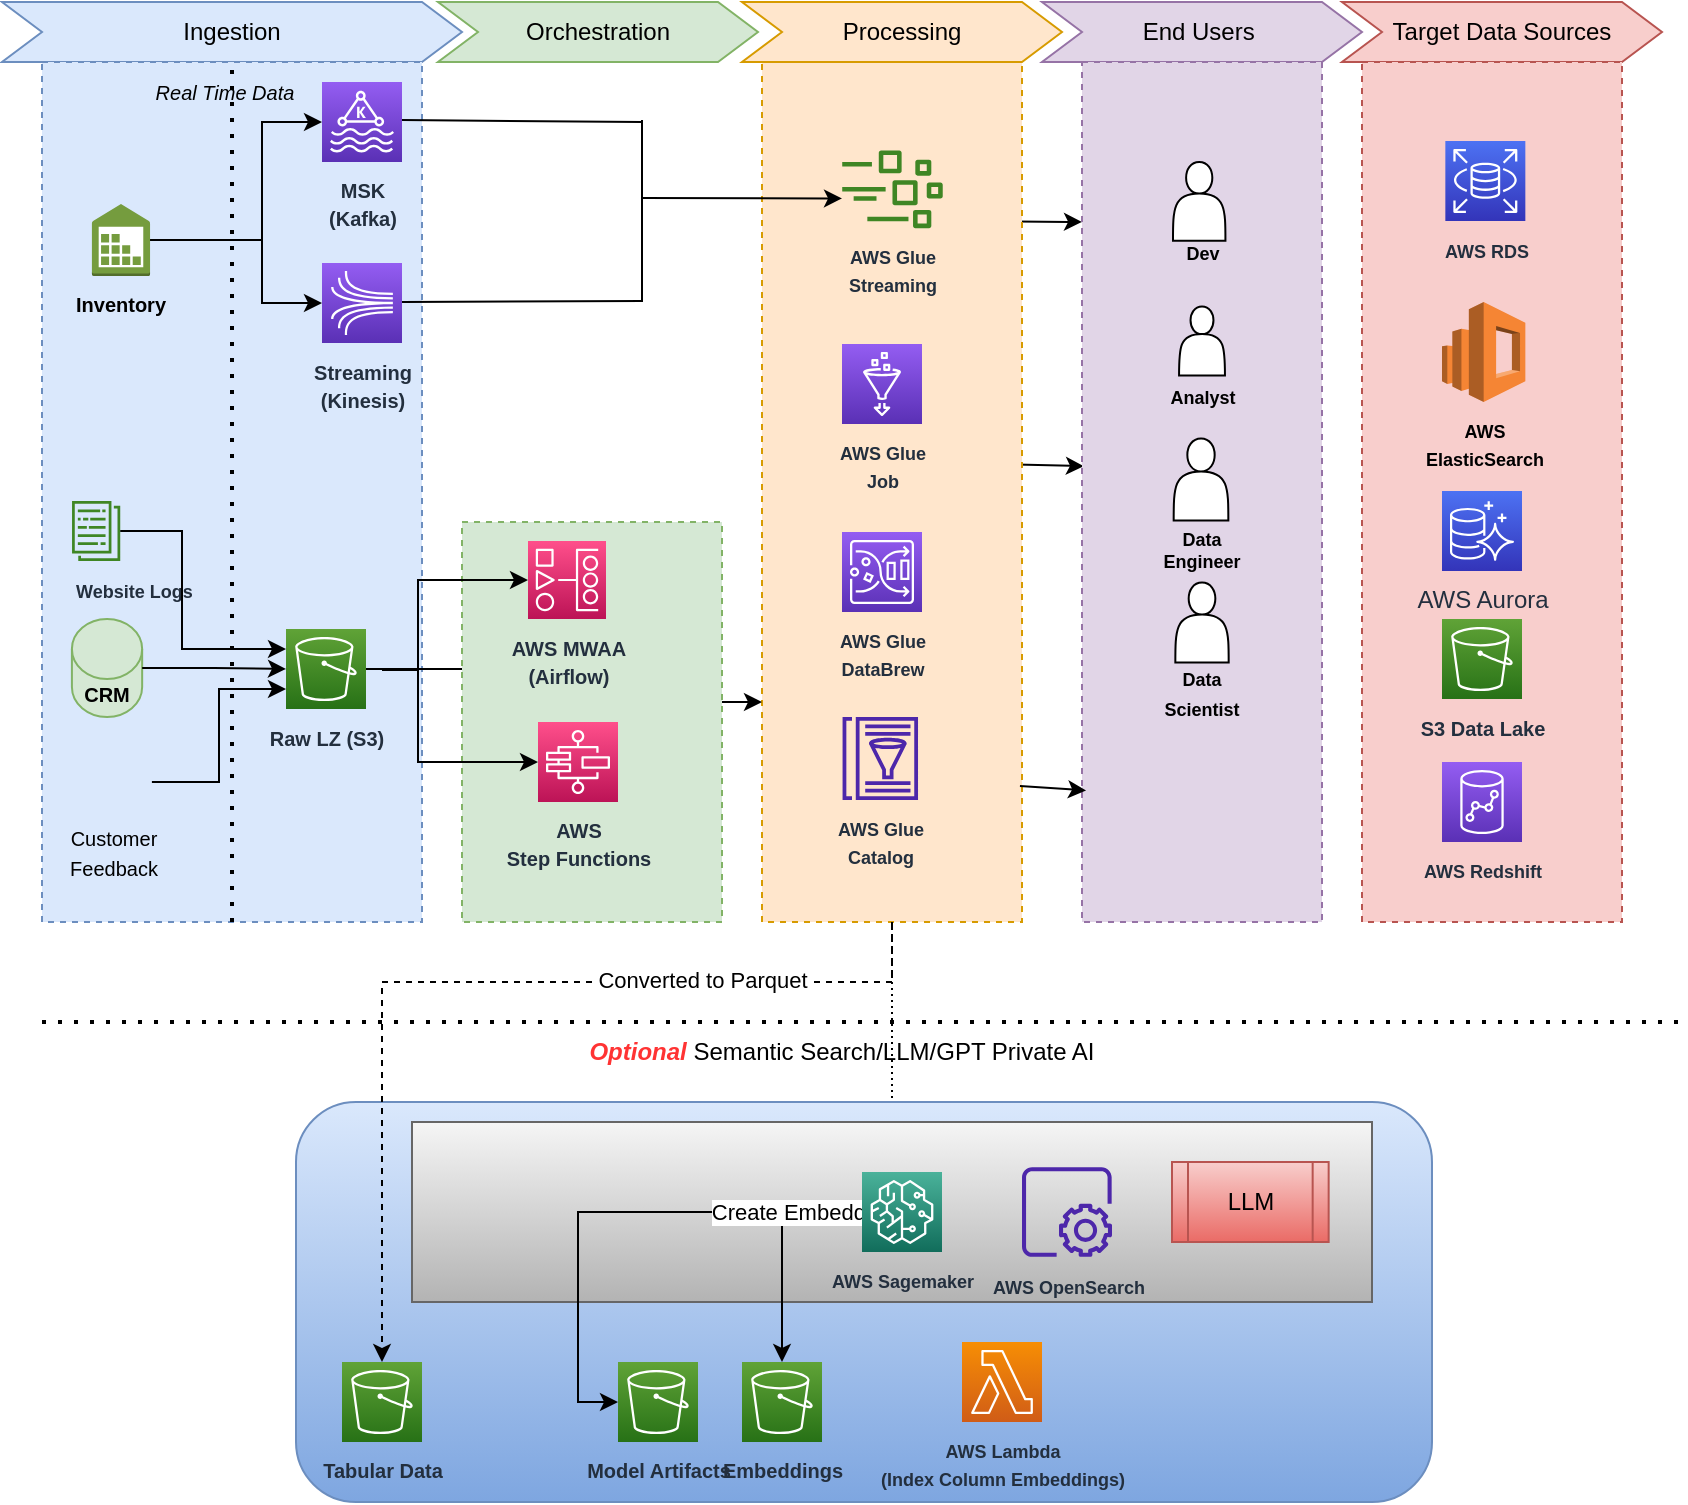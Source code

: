 <mxfile version="21.6.8" type="github">
  <diagram name="Page-1" id="SMuxK-cgnu4sP_Lf7Zdp">
    <mxGraphModel dx="1336" dy="730" grid="1" gridSize="10" guides="1" tooltips="1" connect="1" arrows="1" fold="1" page="1" pageScale="1" pageWidth="900" pageHeight="1600" math="0" shadow="0">
      <root>
        <mxCell id="0" />
        <mxCell id="1" parent="0" />
        <mxCell id="79GQyHN7pbUOuTvVATpG-25" value="Target Data Sources" style="shape=step;perimeter=stepPerimeter;whiteSpace=wrap;html=1;fixedSize=1;fillColor=#f8cecc;strokeColor=#b85450;" vertex="1" parent="1">
          <mxGeometry x="670" y="10" width="160" height="30" as="geometry" />
        </mxCell>
        <mxCell id="79GQyHN7pbUOuTvVATpG-50" style="edgeStyle=orthogonalEdgeStyle;rounded=0;orthogonalLoop=1;jettySize=auto;html=1;exitX=1;exitY=0.5;exitDx=0;exitDy=0;entryX=0;entryY=0.75;entryDx=0;entryDy=0;entryPerimeter=0;" edge="1" parent="1" target="79GQyHN7pbUOuTvVATpG-26">
          <mxGeometry relative="1" as="geometry">
            <mxPoint x="84.955" y="399.5" as="sourcePoint" />
            <Array as="points">
              <mxPoint x="100" y="400" />
              <mxPoint x="100" y="354" />
            </Array>
          </mxGeometry>
        </mxCell>
        <mxCell id="79GQyHN7pbUOuTvVATpG-95" value="" style="endArrow=classic;html=1;rounded=0;entryX=0;entryY=0.186;entryDx=0;entryDy=0;entryPerimeter=0;" edge="1" parent="1" target="79GQyHN7pbUOuTvVATpG-77">
          <mxGeometry width="50" height="50" relative="1" as="geometry">
            <mxPoint x="500" y="119.75" as="sourcePoint" />
            <mxPoint x="570" y="120" as="targetPoint" />
          </mxGeometry>
        </mxCell>
        <mxCell id="79GQyHN7pbUOuTvVATpG-107" value="" style="endArrow=classic;html=1;rounded=0;entryX=0.008;entryY=0.47;entryDx=0;entryDy=0;entryPerimeter=0;" edge="1" parent="1" target="79GQyHN7pbUOuTvVATpG-77">
          <mxGeometry width="50" height="50" relative="1" as="geometry">
            <mxPoint x="500" y="241" as="sourcePoint" />
            <mxPoint x="550" y="191" as="targetPoint" />
          </mxGeometry>
        </mxCell>
        <mxCell id="79GQyHN7pbUOuTvVATpG-110" value="" style="group" vertex="1" connectable="0" parent="1">
          <mxGeometry x="370" y="10" width="190" height="460" as="geometry" />
        </mxCell>
        <mxCell id="79GQyHN7pbUOuTvVATpG-55" value="" style="rounded=0;whiteSpace=wrap;html=1;dashed=1;fillColor=#ffe6cc;strokeColor=#d79b00;" vertex="1" parent="79GQyHN7pbUOuTvVATpG-110">
          <mxGeometry x="10" y="30" width="130" height="430" as="geometry" />
        </mxCell>
        <mxCell id="79GQyHN7pbUOuTvVATpG-23" value="Processing" style="shape=step;perimeter=stepPerimeter;whiteSpace=wrap;html=1;fixedSize=1;fillColor=#ffe6cc;strokeColor=#d79b00;" vertex="1" parent="79GQyHN7pbUOuTvVATpG-110">
          <mxGeometry width="160" height="30" as="geometry" />
        </mxCell>
        <mxCell id="79GQyHN7pbUOuTvVATpG-109" value="" style="group" vertex="1" connectable="0" parent="79GQyHN7pbUOuTvVATpG-110">
          <mxGeometry x="50" y="74.25" width="50.48" height="324.75" as="geometry" />
        </mxCell>
        <mxCell id="79GQyHN7pbUOuTvVATpG-68" value="&lt;font style=&quot;font-size: 9px;&quot;&gt;&lt;b&gt;AWS Glue&lt;br&gt;Job&lt;/b&gt;&lt;/font&gt;" style="sketch=0;points=[[0,0,0],[0.25,0,0],[0.5,0,0],[0.75,0,0],[1,0,0],[0,1,0],[0.25,1,0],[0.5,1,0],[0.75,1,0],[1,1,0],[0,0.25,0],[0,0.5,0],[0,0.75,0],[1,0.25,0],[1,0.5,0],[1,0.75,0]];outlineConnect=0;fontColor=#232F3E;gradientColor=#945DF2;gradientDirection=north;fillColor=#5A30B5;strokeColor=#ffffff;dashed=0;verticalLabelPosition=bottom;verticalAlign=top;align=center;html=1;fontSize=12;fontStyle=0;aspect=fixed;shape=mxgraph.aws4.resourceIcon;resIcon=mxgraph.aws4.glue;" vertex="1" parent="79GQyHN7pbUOuTvVATpG-109">
          <mxGeometry y="96.75" width="40" height="40" as="geometry" />
        </mxCell>
        <mxCell id="79GQyHN7pbUOuTvVATpG-69" value="&lt;font style=&quot;font-size: 9px;&quot;&gt;&lt;b&gt;AWS Glue&lt;br&gt;DataBrew&lt;/b&gt;&lt;/font&gt;" style="sketch=0;points=[[0,0,0],[0.25,0,0],[0.5,0,0],[0.75,0,0],[1,0,0],[0,1,0],[0.25,1,0],[0.5,1,0],[0.75,1,0],[1,1,0],[0,0.25,0],[0,0.5,0],[0,0.75,0],[1,0.25,0],[1,0.5,0],[1,0.75,0]];outlineConnect=0;fontColor=#232F3E;gradientColor=#945DF2;gradientDirection=north;fillColor=#5A30B5;strokeColor=#ffffff;dashed=0;verticalLabelPosition=bottom;verticalAlign=top;align=center;html=1;fontSize=12;fontStyle=0;aspect=fixed;shape=mxgraph.aws4.resourceIcon;resIcon=mxgraph.aws4.glue_databrew;" vertex="1" parent="79GQyHN7pbUOuTvVATpG-109">
          <mxGeometry y="190.75" width="40" height="40" as="geometry" />
        </mxCell>
        <mxCell id="79GQyHN7pbUOuTvVATpG-71" value="&lt;font style=&quot;font-size: 9px;&quot;&gt;&lt;b&gt;AWS Glue&lt;br&gt;Catalog&lt;/b&gt;&lt;/font&gt;" style="sketch=0;outlineConnect=0;fontColor=#232F3E;gradientColor=none;fillColor=#4D27AA;strokeColor=none;dashed=0;verticalLabelPosition=bottom;verticalAlign=top;align=center;html=1;fontSize=12;fontStyle=0;aspect=fixed;pointerEvents=1;shape=mxgraph.aws4.glue_data_catalog;" vertex="1" parent="79GQyHN7pbUOuTvVATpG-109">
          <mxGeometry y="283.25" width="38.3" height="41.5" as="geometry" />
        </mxCell>
        <mxCell id="79GQyHN7pbUOuTvVATpG-72" value="&lt;font style=&quot;font-size: 9px;&quot;&gt;&lt;b&gt;AWS Glue&lt;br&gt;Streaming&lt;/b&gt;&lt;/font&gt;" style="sketch=0;outlineConnect=0;fontColor=#232F3E;gradientColor=none;fillColor=#3F8624;strokeColor=none;dashed=0;verticalLabelPosition=bottom;verticalAlign=top;align=center;html=1;fontSize=12;fontStyle=0;aspect=fixed;pointerEvents=1;shape=mxgraph.aws4.iot_greengrass_stream_manager;" vertex="1" parent="79GQyHN7pbUOuTvVATpG-109">
          <mxGeometry width="50.48" height="38.83" as="geometry" />
        </mxCell>
        <mxCell id="79GQyHN7pbUOuTvVATpG-118" value="" style="endArrow=classic;html=1;rounded=0;" edge="1" parent="79GQyHN7pbUOuTvVATpG-110">
          <mxGeometry width="50" height="50" relative="1" as="geometry">
            <mxPoint x="-50" y="98" as="sourcePoint" />
            <mxPoint x="50.005" y="98.221" as="targetPoint" />
          </mxGeometry>
        </mxCell>
        <mxCell id="79GQyHN7pbUOuTvVATpG-111" value="" style="group" vertex="1" connectable="0" parent="1">
          <mxGeometry x="520" y="10" width="160" height="460" as="geometry" />
        </mxCell>
        <mxCell id="79GQyHN7pbUOuTvVATpG-24" value="End Users&amp;nbsp;" style="shape=step;perimeter=stepPerimeter;whiteSpace=wrap;html=1;fixedSize=1;fillColor=#e1d5e7;strokeColor=#9673a6;" vertex="1" parent="79GQyHN7pbUOuTvVATpG-111">
          <mxGeometry width="160" height="30" as="geometry" />
        </mxCell>
        <mxCell id="79GQyHN7pbUOuTvVATpG-108" value="" style="group" vertex="1" connectable="0" parent="79GQyHN7pbUOuTvVATpG-111">
          <mxGeometry x="20" y="30" width="120" height="430" as="geometry" />
        </mxCell>
        <mxCell id="79GQyHN7pbUOuTvVATpG-77" value="" style="rounded=0;whiteSpace=wrap;html=1;dashed=1;fillColor=#e1d5e7;strokeColor=#9673a6;" vertex="1" parent="79GQyHN7pbUOuTvVATpG-108">
          <mxGeometry width="120" height="430" as="geometry" />
        </mxCell>
        <mxCell id="79GQyHN7pbUOuTvVATpG-93" value="" style="group" vertex="1" connectable="0" parent="79GQyHN7pbUOuTvVATpG-108">
          <mxGeometry x="30" y="50" width="60" height="280.29" as="geometry" />
        </mxCell>
        <mxCell id="79GQyHN7pbUOuTvVATpG-85" value="" style="group;aspect=fixed;" vertex="1" connectable="0" parent="79GQyHN7pbUOuTvVATpG-93">
          <mxGeometry x="0.5" y="72.29" width="59" height="59" as="geometry" />
        </mxCell>
        <mxCell id="79GQyHN7pbUOuTvVATpG-80" value="" style="shape=actor;whiteSpace=wrap;html=1;" vertex="1" parent="79GQyHN7pbUOuTvVATpG-85">
          <mxGeometry x="18.034" width="22.941" height="34.417" as="geometry" />
        </mxCell>
        <mxCell id="79GQyHN7pbUOuTvVATpG-84" value="&lt;b&gt;&lt;font style=&quot;font-size: 9px;&quot;&gt;Analyst&lt;/font&gt;&lt;/b&gt;" style="text;html=1;strokeColor=none;fillColor=none;align=center;verticalAlign=middle;whiteSpace=wrap;rounded=0;" vertex="1" parent="79GQyHN7pbUOuTvVATpG-85">
          <mxGeometry y="29.5" width="59" height="29.5" as="geometry" />
        </mxCell>
        <mxCell id="79GQyHN7pbUOuTvVATpG-90" value="" style="group" vertex="1" connectable="0" parent="79GQyHN7pbUOuTvVATpG-93">
          <mxGeometry y="210.29" width="60" height="70" as="geometry" />
        </mxCell>
        <mxCell id="79GQyHN7pbUOuTvVATpG-82" value="" style="shape=actor;whiteSpace=wrap;html=1;" vertex="1" parent="79GQyHN7pbUOuTvVATpG-90">
          <mxGeometry x="16.67" width="26.67" height="40" as="geometry" />
        </mxCell>
        <mxCell id="79GQyHN7pbUOuTvVATpG-89" value="&lt;font style=&quot;font-size: 9px;&quot;&gt;&lt;b&gt;Data&lt;br&gt;Scientist&lt;/b&gt;&lt;/font&gt;" style="text;html=1;strokeColor=none;fillColor=none;align=center;verticalAlign=middle;whiteSpace=wrap;rounded=0;" vertex="1" parent="79GQyHN7pbUOuTvVATpG-90">
          <mxGeometry y="40" width="60" height="30" as="geometry" />
        </mxCell>
        <mxCell id="79GQyHN7pbUOuTvVATpG-91" value="" style="group" vertex="1" connectable="0" parent="79GQyHN7pbUOuTvVATpG-93">
          <mxGeometry x="0.5" width="59" height="59.79" as="geometry" />
        </mxCell>
        <mxCell id="79GQyHN7pbUOuTvVATpG-79" value="" style="shape=actor;whiteSpace=wrap;html=1;" vertex="1" parent="79GQyHN7pbUOuTvVATpG-91">
          <mxGeometry x="15" width="26.216" height="39.335" as="geometry" />
        </mxCell>
        <mxCell id="79GQyHN7pbUOuTvVATpG-83" value="&lt;b&gt;&lt;font style=&quot;font-size: 9px;&quot;&gt;Dev&lt;/font&gt;&lt;/b&gt;" style="text;html=1;strokeColor=none;fillColor=none;align=center;verticalAlign=middle;whiteSpace=wrap;rounded=0;" vertex="1" parent="79GQyHN7pbUOuTvVATpG-91">
          <mxGeometry y="30.289" width="59" height="29.501" as="geometry" />
        </mxCell>
        <mxCell id="79GQyHN7pbUOuTvVATpG-92" value="" style="group" vertex="1" connectable="0" parent="79GQyHN7pbUOuTvVATpG-93">
          <mxGeometry y="138.29" width="60" height="71" as="geometry" />
        </mxCell>
        <mxCell id="79GQyHN7pbUOuTvVATpG-87" value="Data&lt;br style=&quot;font-size: 9px;&quot;&gt;Engineer" style="text;html=1;strokeColor=none;fillColor=none;align=center;verticalAlign=middle;whiteSpace=wrap;rounded=0;fontSize=9;fontStyle=1" vertex="1" parent="79GQyHN7pbUOuTvVATpG-92">
          <mxGeometry y="41" width="60" height="30" as="geometry" />
        </mxCell>
        <mxCell id="79GQyHN7pbUOuTvVATpG-81" value="" style="shape=actor;whiteSpace=wrap;html=1;" vertex="1" parent="79GQyHN7pbUOuTvVATpG-92">
          <mxGeometry x="15.84" width="27.33" height="41" as="geometry" />
        </mxCell>
        <mxCell id="79GQyHN7pbUOuTvVATpG-21" value="Ingestion" style="shape=step;perimeter=stepPerimeter;whiteSpace=wrap;html=1;fixedSize=1;fillColor=#dae8fc;strokeColor=#6c8ebf;" vertex="1" parent="1">
          <mxGeometry y="10" width="230" height="30" as="geometry" />
        </mxCell>
        <mxCell id="79GQyHN7pbUOuTvVATpG-1" value="" style="rounded=0;whiteSpace=wrap;html=1;dashed=1;fillColor=#dae8fc;strokeColor=#6c8ebf;glass=0;" vertex="1" parent="1">
          <mxGeometry x="20" y="40" width="190" height="430" as="geometry" />
        </mxCell>
        <mxCell id="79GQyHN7pbUOuTvVATpG-32" value="&lt;font style=&quot;font-size: 10px;&quot;&gt;&lt;b style=&quot;&quot;&gt;Streaming &lt;br&gt;(Kinesis)&lt;/b&gt;&lt;/font&gt;" style="sketch=0;points=[[0,0,0],[0.25,0,0],[0.5,0,0],[0.75,0,0],[1,0,0],[0,1,0],[0.25,1,0],[0.5,1,0],[0.75,1,0],[1,1,0],[0,0.25,0],[0,0.5,0],[0,0.75,0],[1,0.25,0],[1,0.5,0],[1,0.75,0]];outlineConnect=0;fontColor=#232F3E;gradientColor=#945DF2;gradientDirection=north;fillColor=#5A30B5;strokeColor=#ffffff;dashed=0;verticalLabelPosition=bottom;verticalAlign=top;align=center;html=1;fontSize=12;fontStyle=0;aspect=fixed;shape=mxgraph.aws4.resourceIcon;resIcon=mxgraph.aws4.kinesis;" vertex="1" parent="1">
          <mxGeometry x="160.0" y="140.5" width="40" height="40" as="geometry" />
        </mxCell>
        <mxCell id="79GQyHN7pbUOuTvVATpG-34" value="&lt;font style=&quot;font-size: 10px;&quot;&gt;&lt;b&gt;MSK &lt;br&gt;(Kafka)&lt;/b&gt;&lt;/font&gt;" style="sketch=0;points=[[0,0,0],[0.25,0,0],[0.5,0,0],[0.75,0,0],[1,0,0],[0,1,0],[0.25,1,0],[0.5,1,0],[0.75,1,0],[1,1,0],[0,0.25,0],[0,0.5,0],[0,0.75,0],[1,0.25,0],[1,0.5,0],[1,0.75,0]];outlineConnect=0;fontColor=#232F3E;gradientColor=#945DF2;gradientDirection=north;fillColor=#5A30B5;strokeColor=#ffffff;dashed=0;verticalLabelPosition=bottom;verticalAlign=top;align=center;html=1;fontSize=12;fontStyle=0;aspect=fixed;shape=mxgraph.aws4.resourceIcon;resIcon=mxgraph.aws4.managed_streaming_for_kafka;" vertex="1" parent="1">
          <mxGeometry x="160.0" y="50" width="40" height="40" as="geometry" />
        </mxCell>
        <mxCell id="79GQyHN7pbUOuTvVATpG-46" style="edgeStyle=orthogonalEdgeStyle;rounded=0;orthogonalLoop=1;jettySize=auto;html=1;entryX=0;entryY=0.5;entryDx=0;entryDy=0;entryPerimeter=0;" edge="1" parent="1" source="79GQyHN7pbUOuTvVATpG-6" target="79GQyHN7pbUOuTvVATpG-34">
          <mxGeometry relative="1" as="geometry">
            <Array as="points">
              <mxPoint x="130" y="129" />
              <mxPoint x="130" y="70" />
            </Array>
          </mxGeometry>
        </mxCell>
        <mxCell id="79GQyHN7pbUOuTvVATpG-63" style="edgeStyle=orthogonalEdgeStyle;rounded=0;orthogonalLoop=1;jettySize=auto;html=1;exitX=1;exitY=0.5;exitDx=0;exitDy=0;exitPerimeter=0;entryX=0;entryY=0.5;entryDx=0;entryDy=0;entryPerimeter=0;" edge="1" parent="1" source="79GQyHN7pbUOuTvVATpG-6" target="79GQyHN7pbUOuTvVATpG-32">
          <mxGeometry relative="1" as="geometry">
            <mxPoint x="160" y="196" as="targetPoint" />
            <Array as="points">
              <mxPoint x="130" y="129" />
              <mxPoint x="130" y="161" />
            </Array>
          </mxGeometry>
        </mxCell>
        <mxCell id="79GQyHN7pbUOuTvVATpG-37" value="&lt;font style=&quot;font-size: 10px;&quot;&gt;&lt;i&gt;Real Time Data&lt;/i&gt;&lt;/font&gt;" style="text;html=1;strokeColor=none;fillColor=none;align=center;verticalAlign=middle;whiteSpace=wrap;rounded=0;" vertex="1" parent="1">
          <mxGeometry x="74.02" y="40" width="75" height="30" as="geometry" />
        </mxCell>
        <mxCell id="79GQyHN7pbUOuTvVATpG-4" value="&lt;font size=&quot;1&quot; style=&quot;&quot;&gt;&lt;b style=&quot;font-size: 9px;&quot;&gt;Website Logs&lt;/b&gt;&lt;/font&gt;" style="sketch=0;outlineConnect=0;fontColor=#232F3E;gradientColor=none;fillColor=#3F8624;strokeColor=none;dashed=0;verticalLabelPosition=bottom;verticalAlign=top;align=left;html=1;fontSize=12;fontStyle=0;aspect=fixed;pointerEvents=1;shape=mxgraph.aws4.data_set;flipV=0;" vertex="1" parent="1">
          <mxGeometry x="34.955" y="259.5" width="24.23" height="30" as="geometry" />
        </mxCell>
        <mxCell id="79GQyHN7pbUOuTvVATpG-5" value="&lt;font style=&quot;font-size: 10px;&quot;&gt;&lt;b&gt;CRM&lt;/b&gt;&lt;/font&gt;" style="shape=cylinder3;whiteSpace=wrap;html=1;boundedLbl=1;backgroundOutline=1;size=15;fillColor=#d5e8d4;strokeColor=#82b366;flipV=0;" vertex="1" parent="1">
          <mxGeometry x="34.955" y="318.5" width="35.12" height="49" as="geometry" />
        </mxCell>
        <mxCell id="79GQyHN7pbUOuTvVATpG-124" value="" style="edgeStyle=orthogonalEdgeStyle;rounded=0;orthogonalLoop=1;jettySize=auto;html=1;" edge="1" parent="1" source="79GQyHN7pbUOuTvVATpG-26" target="79GQyHN7pbUOuTvVATpG-54">
          <mxGeometry relative="1" as="geometry" />
        </mxCell>
        <mxCell id="79GQyHN7pbUOuTvVATpG-26" value="&lt;font style=&quot;font-size: 10px;&quot;&gt;&lt;b&gt;Raw LZ (S3)&lt;/b&gt;&lt;/font&gt;" style="sketch=0;points=[[0,0,0],[0.25,0,0],[0.5,0,0],[0.75,0,0],[1,0,0],[0,1,0],[0.25,1,0],[0.5,1,0],[0.75,1,0],[1,1,0],[0,0.25,0],[0,0.5,0],[0,0.75,0],[1,0.25,0],[1,0.5,0],[1,0.75,0]];outlineConnect=0;fontColor=#232F3E;gradientColor=#60A337;gradientDirection=north;fillColor=#277116;strokeColor=#ffffff;dashed=0;verticalLabelPosition=bottom;verticalAlign=top;align=center;html=1;fontSize=12;fontStyle=0;aspect=fixed;shape=mxgraph.aws4.resourceIcon;resIcon=mxgraph.aws4.s3;" vertex="1" parent="1">
          <mxGeometry x="142" y="323.5" width="40" height="40" as="geometry" />
        </mxCell>
        <mxCell id="79GQyHN7pbUOuTvVATpG-123" style="edgeStyle=orthogonalEdgeStyle;rounded=0;orthogonalLoop=1;jettySize=auto;html=1;entryX=0;entryY=0.75;entryDx=0;entryDy=0;entryPerimeter=0;" edge="1" parent="1" source="79GQyHN7pbUOuTvVATpG-58" target="79GQyHN7pbUOuTvVATpG-26">
          <mxGeometry relative="1" as="geometry" />
        </mxCell>
        <mxCell id="79GQyHN7pbUOuTvVATpG-58" value="" style="shape=image;html=1;verticalAlign=top;verticalLabelPosition=bottom;labelBackgroundColor=#ffffff;imageAspect=0;aspect=fixed;image=https://cdn3.iconfinder.com/data/icons/marketing-outline-13/64/Review-128.png" vertex="1" parent="1">
          <mxGeometry x="34.95" y="380" width="40" height="40" as="geometry" />
        </mxCell>
        <mxCell id="79GQyHN7pbUOuTvVATpG-59" value="&lt;font style=&quot;font-size: 10px;&quot;&gt;Customer Feedback&lt;/font&gt;" style="text;html=1;strokeColor=none;fillColor=none;align=center;verticalAlign=middle;whiteSpace=wrap;rounded=0;" vertex="1" parent="1">
          <mxGeometry x="25.51" y="420" width="60" height="30" as="geometry" />
        </mxCell>
        <mxCell id="79GQyHN7pbUOuTvVATpG-49" style="edgeStyle=orthogonalEdgeStyle;rounded=0;orthogonalLoop=1;jettySize=auto;html=1;exitX=1;exitY=0.5;exitDx=0;exitDy=0;exitPerimeter=0;entryX=0;entryY=0.5;entryDx=0;entryDy=0;entryPerimeter=0;" edge="1" parent="1" source="79GQyHN7pbUOuTvVATpG-5" target="79GQyHN7pbUOuTvVATpG-26">
          <mxGeometry relative="1" as="geometry" />
        </mxCell>
        <mxCell id="79GQyHN7pbUOuTvVATpG-60" value="" style="endArrow=none;dashed=1;html=1;dashPattern=1 3;strokeWidth=2;rounded=0;entryX=0.5;entryY=1;entryDx=0;entryDy=0;exitX=0.5;exitY=1;exitDx=0;exitDy=0;" edge="1" parent="1" source="79GQyHN7pbUOuTvVATpG-1" target="79GQyHN7pbUOuTvVATpG-21">
          <mxGeometry width="50" height="50" relative="1" as="geometry">
            <mxPoint x="75" y="250" as="sourcePoint" />
            <mxPoint x="124.95" y="203" as="targetPoint" />
          </mxGeometry>
        </mxCell>
        <mxCell id="79GQyHN7pbUOuTvVATpG-101" value="" style="group" vertex="1" connectable="0" parent="1">
          <mxGeometry x="200" y="130" width="120" height="30" as="geometry" />
        </mxCell>
        <mxCell id="79GQyHN7pbUOuTvVATpG-99" value="" style="endArrow=none;html=1;rounded=0;" edge="1" parent="79GQyHN7pbUOuTvVATpG-101">
          <mxGeometry width="50" height="50" relative="1" as="geometry">
            <mxPoint y="30" as="sourcePoint" />
            <mxPoint x="120" y="29.508" as="targetPoint" />
          </mxGeometry>
        </mxCell>
        <mxCell id="79GQyHN7pbUOuTvVATpG-100" value="" style="endArrow=none;html=1;rounded=0;" edge="1" parent="79GQyHN7pbUOuTvVATpG-101">
          <mxGeometry width="50" height="50" relative="1" as="geometry">
            <mxPoint x="120" y="30" as="sourcePoint" />
            <mxPoint x="120" as="targetPoint" />
          </mxGeometry>
        </mxCell>
        <mxCell id="79GQyHN7pbUOuTvVATpG-102" value="" style="group;flipV=1;" vertex="1" connectable="0" parent="1">
          <mxGeometry x="200" y="69" width="120" height="61" as="geometry" />
        </mxCell>
        <mxCell id="79GQyHN7pbUOuTvVATpG-103" value="" style="endArrow=none;html=1;rounded=0;" edge="1" parent="79GQyHN7pbUOuTvVATpG-102">
          <mxGeometry width="50" height="50" relative="1" as="geometry">
            <mxPoint as="sourcePoint" />
            <mxPoint x="120" y="1" as="targetPoint" />
          </mxGeometry>
        </mxCell>
        <mxCell id="79GQyHN7pbUOuTvVATpG-104" value="" style="endArrow=none;html=1;rounded=0;" edge="1" parent="79GQyHN7pbUOuTvVATpG-102">
          <mxGeometry width="50" height="50" relative="1" as="geometry">
            <mxPoint x="120" as="sourcePoint" />
            <mxPoint x="120" y="61" as="targetPoint" />
          </mxGeometry>
        </mxCell>
        <mxCell id="79GQyHN7pbUOuTvVATpG-51" style="edgeStyle=orthogonalEdgeStyle;rounded=0;orthogonalLoop=1;jettySize=auto;html=1;entryX=0;entryY=0.25;entryDx=0;entryDy=0;entryPerimeter=0;" edge="1" parent="1" source="79GQyHN7pbUOuTvVATpG-4" target="79GQyHN7pbUOuTvVATpG-26">
          <mxGeometry relative="1" as="geometry">
            <Array as="points">
              <mxPoint x="90" y="275" />
              <mxPoint x="90" y="334" />
            </Array>
          </mxGeometry>
        </mxCell>
        <mxCell id="79GQyHN7pbUOuTvVATpG-6" value="&lt;font style=&quot;font-size: 10px;&quot;&gt;&lt;b&gt;Inventory&lt;/b&gt;&lt;/font&gt;" style="outlineConnect=0;dashed=0;verticalLabelPosition=bottom;verticalAlign=top;align=center;html=1;shape=mxgraph.aws3.inventory;fillColor=#759C3E;gradientColor=none;flipV=0;container=0;" vertex="1" parent="1">
          <mxGeometry x="44.955" y="111" width="29.07" height="36" as="geometry" />
        </mxCell>
        <mxCell id="79GQyHN7pbUOuTvVATpG-52" value="" style="rounded=0;whiteSpace=wrap;html=1;dashed=1;fillColor=#d5e8d4;strokeColor=#82b366;" vertex="1" parent="1">
          <mxGeometry x="230" y="270" width="130" height="200" as="geometry" />
        </mxCell>
        <mxCell id="79GQyHN7pbUOuTvVATpG-53" value="&lt;font style=&quot;font-size: 10px;&quot;&gt;&lt;b&gt;AWS &lt;br&gt;Step Functions&lt;/b&gt;&lt;/font&gt;" style="sketch=0;points=[[0,0,0],[0.25,0,0],[0.5,0,0],[0.75,0,0],[1,0,0],[0,1,0],[0.25,1,0],[0.5,1,0],[0.75,1,0],[1,1,0],[0,0.25,0],[0,0.5,0],[0,0.75,0],[1,0.25,0],[1,0.5,0],[1,0.75,0]];outlineConnect=0;fontColor=#232F3E;gradientColor=#FF4F8B;gradientDirection=north;fillColor=#BC1356;strokeColor=#ffffff;dashed=0;verticalLabelPosition=bottom;verticalAlign=top;align=center;html=1;fontSize=12;fontStyle=0;aspect=fixed;shape=mxgraph.aws4.resourceIcon;resIcon=mxgraph.aws4.step_functions;" vertex="1" parent="1">
          <mxGeometry x="268" y="370" width="40" height="40" as="geometry" />
        </mxCell>
        <mxCell id="79GQyHN7pbUOuTvVATpG-54" value="&lt;font style=&quot;font-size: 10px;&quot;&gt;&lt;b&gt;AWS MWAA &lt;br&gt;(Airflow)&lt;/b&gt;&lt;/font&gt;" style="sketch=0;points=[[0,0,0],[0.25,0,0],[0.5,0,0],[0.75,0,0],[1,0,0],[0,1,0],[0.25,1,0],[0.5,1,0],[0.75,1,0],[1,1,0],[0,0.25,0],[0,0.5,0],[0,0.75,0],[1,0.25,0],[1,0.5,0],[1,0.75,0]];outlineConnect=0;fontColor=#232F3E;gradientColor=#FF4F8B;gradientDirection=north;fillColor=#BC1356;strokeColor=#ffffff;dashed=0;verticalLabelPosition=bottom;verticalAlign=top;align=center;html=1;fontSize=12;fontStyle=0;aspect=fixed;shape=mxgraph.aws4.resourceIcon;resIcon=mxgraph.aws4.managed_workflows_for_apache_airflow;" vertex="1" parent="1">
          <mxGeometry x="263" y="279.5" width="39" height="39" as="geometry" />
        </mxCell>
        <mxCell id="79GQyHN7pbUOuTvVATpG-22" value="Orchestration" style="shape=step;perimeter=stepPerimeter;whiteSpace=wrap;html=1;fixedSize=1;fillColor=#d5e8d4;strokeColor=#82b366;" vertex="1" parent="1">
          <mxGeometry x="218" y="10" width="160" height="30" as="geometry" />
        </mxCell>
        <mxCell id="79GQyHN7pbUOuTvVATpG-116" style="edgeStyle=orthogonalEdgeStyle;rounded=0;orthogonalLoop=1;jettySize=auto;html=1;entryX=0;entryY=0.5;entryDx=0;entryDy=0;entryPerimeter=0;" edge="1" parent="1" target="79GQyHN7pbUOuTvVATpG-54">
          <mxGeometry relative="1" as="geometry">
            <mxPoint x="190" y="344" as="sourcePoint" />
            <Array as="points">
              <mxPoint x="208" y="344" />
              <mxPoint x="208" y="299" />
            </Array>
          </mxGeometry>
        </mxCell>
        <mxCell id="79GQyHN7pbUOuTvVATpG-115" style="edgeStyle=orthogonalEdgeStyle;rounded=0;orthogonalLoop=1;jettySize=auto;html=1;entryX=0;entryY=0.5;entryDx=0;entryDy=0;entryPerimeter=0;" edge="1" parent="1" target="79GQyHN7pbUOuTvVATpG-53">
          <mxGeometry relative="1" as="geometry">
            <mxPoint x="190" y="344" as="sourcePoint" />
            <Array as="points">
              <mxPoint x="208" y="344" />
              <mxPoint x="208" y="390" />
            </Array>
          </mxGeometry>
        </mxCell>
        <mxCell id="79GQyHN7pbUOuTvVATpG-119" value="" style="endArrow=classic;html=1;rounded=0;" edge="1" parent="1">
          <mxGeometry width="50" height="50" relative="1" as="geometry">
            <mxPoint x="360" y="360" as="sourcePoint" />
            <mxPoint x="380" y="360" as="targetPoint" />
          </mxGeometry>
        </mxCell>
        <mxCell id="79GQyHN7pbUOuTvVATpG-96" value="" style="endArrow=classic;html=1;rounded=0;exitX=0.992;exitY=0.842;exitDx=0;exitDy=0;exitPerimeter=0;entryX=0.017;entryY=0.847;entryDx=0;entryDy=0;entryPerimeter=0;" edge="1" parent="1" source="79GQyHN7pbUOuTvVATpG-55" target="79GQyHN7pbUOuTvVATpG-77">
          <mxGeometry width="50" height="50" relative="1" as="geometry">
            <mxPoint x="500.0" y="399" as="sourcePoint" />
            <mxPoint x="540" y="400" as="targetPoint" />
          </mxGeometry>
        </mxCell>
        <mxCell id="79GQyHN7pbUOuTvVATpG-121" value="" style="rounded=0;whiteSpace=wrap;html=1;dashed=1;fillColor=#f8cecc;strokeColor=#b85450;glass=0;" vertex="1" parent="1">
          <mxGeometry x="680" y="40" width="130" height="430" as="geometry" />
        </mxCell>
        <mxCell id="79GQyHN7pbUOuTvVATpG-122" value="&lt;font style=&quot;font-size: 9px;&quot;&gt;&lt;b&gt;AWS Redshift&lt;/b&gt;&lt;/font&gt;" style="sketch=0;points=[[0,0,0],[0.25,0,0],[0.5,0,0],[0.75,0,0],[1,0,0],[0,1,0],[0.25,1,0],[0.5,1,0],[0.75,1,0],[1,1,0],[0,0.25,0],[0,0.5,0],[0,0.75,0],[1,0.25,0],[1,0.5,0],[1,0.75,0]];outlineConnect=0;fontColor=#232F3E;gradientColor=#945DF2;gradientDirection=north;fillColor=#5A30B5;strokeColor=#ffffff;dashed=0;verticalLabelPosition=bottom;verticalAlign=top;align=center;html=1;fontSize=12;fontStyle=0;aspect=fixed;shape=mxgraph.aws4.resourceIcon;resIcon=mxgraph.aws4.redshift;" vertex="1" parent="1">
          <mxGeometry x="720" y="390" width="40" height="40" as="geometry" />
        </mxCell>
        <mxCell id="79GQyHN7pbUOuTvVATpG-125" value="&lt;span style=&quot;font-size: 10px;&quot;&gt;&lt;b&gt;S3 Data Lake&lt;/b&gt;&lt;/span&gt;" style="sketch=0;points=[[0,0,0],[0.25,0,0],[0.5,0,0],[0.75,0,0],[1,0,0],[0,1,0],[0.25,1,0],[0.5,1,0],[0.75,1,0],[1,1,0],[0,0.25,0],[0,0.5,0],[0,0.75,0],[1,0.25,0],[1,0.5,0],[1,0.75,0]];outlineConnect=0;fontColor=#232F3E;gradientColor=#60A337;gradientDirection=north;fillColor=#277116;strokeColor=#ffffff;dashed=0;verticalLabelPosition=bottom;verticalAlign=top;align=center;html=1;fontSize=12;fontStyle=0;aspect=fixed;shape=mxgraph.aws4.resourceIcon;resIcon=mxgraph.aws4.s3;" vertex="1" parent="1">
          <mxGeometry x="720" y="318.5" width="40" height="40" as="geometry" />
        </mxCell>
        <mxCell id="79GQyHN7pbUOuTvVATpG-126" value="&lt;b&gt;&lt;font style=&quot;font-size: 9px;&quot;&gt;AWS RDS&lt;/font&gt;&lt;/b&gt;" style="sketch=0;points=[[0,0,0],[0.25,0,0],[0.5,0,0],[0.75,0,0],[1,0,0],[0,1,0],[0.25,1,0],[0.5,1,0],[0.75,1,0],[1,1,0],[0,0.25,0],[0,0.5,0],[0,0.75,0],[1,0.25,0],[1,0.5,0],[1,0.75,0]];outlineConnect=0;fontColor=#232F3E;gradientColor=#4D72F3;gradientDirection=north;fillColor=#3334B9;strokeColor=#ffffff;dashed=0;verticalLabelPosition=bottom;verticalAlign=top;align=center;html=1;fontSize=12;fontStyle=0;aspect=fixed;shape=mxgraph.aws4.resourceIcon;resIcon=mxgraph.aws4.rds;" vertex="1" parent="1">
          <mxGeometry x="721.67" y="79.5" width="40" height="40" as="geometry" />
        </mxCell>
        <mxCell id="79GQyHN7pbUOuTvVATpG-127" value="AWS Aurora" style="sketch=0;points=[[0,0,0],[0.25,0,0],[0.5,0,0],[0.75,0,0],[1,0,0],[0,1,0],[0.25,1,0],[0.5,1,0],[0.75,1,0],[1,1,0],[0,0.25,0],[0,0.5,0],[0,0.75,0],[1,0.25,0],[1,0.5,0],[1,0.75,0]];outlineConnect=0;fontColor=#232F3E;gradientColor=#4D72F3;gradientDirection=north;fillColor=#3334B9;strokeColor=#ffffff;dashed=0;verticalLabelPosition=bottom;verticalAlign=top;align=center;html=1;fontSize=12;fontStyle=0;aspect=fixed;shape=mxgraph.aws4.resourceIcon;resIcon=mxgraph.aws4.aurora;" vertex="1" parent="1">
          <mxGeometry x="720" y="254.5" width="40" height="40" as="geometry" />
        </mxCell>
        <mxCell id="79GQyHN7pbUOuTvVATpG-128" value="&lt;b style=&quot;font-size: 9px;&quot;&gt;AWS &lt;br&gt;ElasticSearch&lt;/b&gt;" style="outlineConnect=0;dashed=0;verticalLabelPosition=bottom;verticalAlign=top;align=center;html=1;shape=mxgraph.aws3.elasticsearch_service;fillColor=#F58534;gradientColor=none;" vertex="1" parent="1">
          <mxGeometry x="720" y="160" width="41.67" height="50" as="geometry" />
        </mxCell>
        <mxCell id="79GQyHN7pbUOuTvVATpG-139" value="" style="endArrow=none;dashed=1;html=1;dashPattern=1 3;strokeWidth=2;rounded=0;" edge="1" parent="1">
          <mxGeometry width="50" height="50" relative="1" as="geometry">
            <mxPoint x="20" y="520" as="sourcePoint" />
            <mxPoint x="840" y="520" as="targetPoint" />
          </mxGeometry>
        </mxCell>
        <mxCell id="79GQyHN7pbUOuTvVATpG-140" value="&lt;b&gt;&lt;font color=&quot;#ff3333&quot;&gt;&lt;i&gt;Optional&lt;/i&gt;&lt;/font&gt;&lt;/b&gt; Semantic Search/LLM/GPT Private AI" style="text;html=1;strokeColor=none;fillColor=none;align=center;verticalAlign=middle;whiteSpace=wrap;rounded=0;" vertex="1" parent="1">
          <mxGeometry x="280" y="520" width="280" height="30" as="geometry" />
        </mxCell>
        <mxCell id="79GQyHN7pbUOuTvVATpG-143" style="edgeStyle=orthogonalEdgeStyle;rounded=0;orthogonalLoop=1;jettySize=auto;html=1;entryX=0.5;entryY=0;entryDx=0;entryDy=0;dashed=1;dashPattern=1 2;" edge="1" parent="1" source="79GQyHN7pbUOuTvVATpG-55" target="79GQyHN7pbUOuTvVATpG-129">
          <mxGeometry relative="1" as="geometry" />
        </mxCell>
        <mxCell id="79GQyHN7pbUOuTvVATpG-137" value="" style="rounded=1;whiteSpace=wrap;html=1;fillColor=#dae8fc;strokeColor=#6c8ebf;gradientColor=#7ea6e0;" vertex="1" parent="1">
          <mxGeometry x="147" y="560" width="568" height="200" as="geometry" />
        </mxCell>
        <mxCell id="79GQyHN7pbUOuTvVATpG-129" value="" style="rounded=0;whiteSpace=wrap;html=1;fillColor=#f5f5f5;strokeColor=#666666;gradientColor=#b3b3b3;" vertex="1" parent="1">
          <mxGeometry x="205" y="570" width="480" height="90" as="geometry" />
        </mxCell>
        <mxCell id="79GQyHN7pbUOuTvVATpG-144" style="edgeStyle=orthogonalEdgeStyle;rounded=0;orthogonalLoop=1;jettySize=auto;html=1;entryX=0;entryY=0.5;entryDx=0;entryDy=0;entryPerimeter=0;" edge="1" parent="1" source="79GQyHN7pbUOuTvVATpG-130" target="79GQyHN7pbUOuTvVATpG-131">
          <mxGeometry relative="1" as="geometry" />
        </mxCell>
        <mxCell id="79GQyHN7pbUOuTvVATpG-145" style="edgeStyle=orthogonalEdgeStyle;rounded=0;orthogonalLoop=1;jettySize=auto;html=1;entryX=0.5;entryY=0;entryDx=0;entryDy=0;entryPerimeter=0;" edge="1" parent="1" source="79GQyHN7pbUOuTvVATpG-130" target="79GQyHN7pbUOuTvVATpG-135">
          <mxGeometry relative="1" as="geometry" />
        </mxCell>
        <mxCell id="79GQyHN7pbUOuTvVATpG-148" value="Create Embeddings" style="edgeLabel;html=1;align=center;verticalAlign=middle;resizable=0;points=[];" vertex="1" connectable="0" parent="79GQyHN7pbUOuTvVATpG-145">
          <mxGeometry x="-0.518" y="-1" relative="1" as="geometry">
            <mxPoint y="1" as="offset" />
          </mxGeometry>
        </mxCell>
        <mxCell id="79GQyHN7pbUOuTvVATpG-130" value="&lt;font style=&quot;font-size: 9px;&quot;&gt;&lt;b&gt;AWS Sagemaker&lt;/b&gt;&lt;/font&gt;" style="sketch=0;points=[[0,0,0],[0.25,0,0],[0.5,0,0],[0.75,0,0],[1,0,0],[0,1,0],[0.25,1,0],[0.5,1,0],[0.75,1,0],[1,1,0],[0,0.25,0],[0,0.5,0],[0,0.75,0],[1,0.25,0],[1,0.5,0],[1,0.75,0]];outlineConnect=0;fontColor=#232F3E;gradientColor=#4AB29A;gradientDirection=north;fillColor=#116D5B;strokeColor=#ffffff;dashed=0;verticalLabelPosition=bottom;verticalAlign=top;align=center;html=1;fontSize=12;fontStyle=0;aspect=fixed;shape=mxgraph.aws4.resourceIcon;resIcon=mxgraph.aws4.sagemaker;" vertex="1" parent="1">
          <mxGeometry x="430" y="595" width="40" height="40" as="geometry" />
        </mxCell>
        <mxCell id="79GQyHN7pbUOuTvVATpG-131" value="&lt;span style=&quot;font-size: 10px;&quot;&gt;&lt;b&gt;Model Artifacts&lt;/b&gt;&lt;/span&gt;" style="sketch=0;points=[[0,0,0],[0.25,0,0],[0.5,0,0],[0.75,0,0],[1,0,0],[0,1,0],[0.25,1,0],[0.5,1,0],[0.75,1,0],[1,1,0],[0,0.25,0],[0,0.5,0],[0,0.75,0],[1,0.25,0],[1,0.5,0],[1,0.75,0]];outlineConnect=0;fontColor=#232F3E;gradientColor=#60A337;gradientDirection=north;fillColor=#277116;strokeColor=#ffffff;dashed=0;verticalLabelPosition=bottom;verticalAlign=top;align=center;html=1;fontSize=12;fontStyle=0;aspect=fixed;shape=mxgraph.aws4.resourceIcon;resIcon=mxgraph.aws4.s3;" vertex="1" parent="1">
          <mxGeometry x="308" y="690" width="40" height="40" as="geometry" />
        </mxCell>
        <mxCell id="79GQyHN7pbUOuTvVATpG-132" value="&lt;font style=&quot;font-size: 9px;&quot;&gt;&lt;b&gt;AWS Lambda&lt;br&gt;(Index Column Embeddings)&lt;br&gt;&lt;/b&gt;&lt;/font&gt;" style="sketch=0;points=[[0,0,0],[0.25,0,0],[0.5,0,0],[0.75,0,0],[1,0,0],[0,1,0],[0.25,1,0],[0.5,1,0],[0.75,1,0],[1,1,0],[0,0.25,0],[0,0.5,0],[0,0.75,0],[1,0.25,0],[1,0.5,0],[1,0.75,0]];outlineConnect=0;fontColor=#232F3E;gradientColor=#F78E04;gradientDirection=north;fillColor=#D05C17;strokeColor=#ffffff;dashed=0;verticalLabelPosition=bottom;verticalAlign=top;align=center;html=1;fontSize=12;fontStyle=0;aspect=fixed;shape=mxgraph.aws4.resourceIcon;resIcon=mxgraph.aws4.lambda;" vertex="1" parent="1">
          <mxGeometry x="480" y="680" width="40" height="40" as="geometry" />
        </mxCell>
        <mxCell id="79GQyHN7pbUOuTvVATpG-133" value="&lt;font style=&quot;font-size: 9px;&quot;&gt;&lt;b&gt;AWS OpenSearch&lt;/b&gt;&lt;/font&gt;" style="sketch=0;outlineConnect=0;fontColor=#232F3E;gradientColor=none;fillColor=#4D27AA;strokeColor=none;dashed=0;verticalLabelPosition=bottom;verticalAlign=top;align=center;html=1;fontSize=12;fontStyle=0;aspect=fixed;pointerEvents=1;shape=mxgraph.aws4.opensearch_service_cluster_administrator_node;" vertex="1" parent="1">
          <mxGeometry x="510" y="592.5" width="45" height="45" as="geometry" />
        </mxCell>
        <mxCell id="79GQyHN7pbUOuTvVATpG-134" value="&lt;span style=&quot;font-size: 10px;&quot;&gt;&lt;b&gt;Tabular Data&lt;/b&gt;&lt;/span&gt;" style="sketch=0;points=[[0,0,0],[0.25,0,0],[0.5,0,0],[0.75,0,0],[1,0,0],[0,1,0],[0.25,1,0],[0.5,1,0],[0.75,1,0],[1,1,0],[0,0.25,0],[0,0.5,0],[0,0.75,0],[1,0.25,0],[1,0.5,0],[1,0.75,0]];outlineConnect=0;fontColor=#232F3E;gradientColor=#60A337;gradientDirection=north;fillColor=#277116;strokeColor=#ffffff;dashed=0;verticalLabelPosition=bottom;verticalAlign=top;align=center;html=1;fontSize=12;fontStyle=0;aspect=fixed;shape=mxgraph.aws4.resourceIcon;resIcon=mxgraph.aws4.s3;" vertex="1" parent="1">
          <mxGeometry x="170" y="690" width="40" height="40" as="geometry" />
        </mxCell>
        <mxCell id="79GQyHN7pbUOuTvVATpG-135" value="&lt;span style=&quot;font-size: 10px;&quot;&gt;&lt;b&gt;Embeddings&lt;/b&gt;&lt;/span&gt;" style="sketch=0;points=[[0,0,0],[0.25,0,0],[0.5,0,0],[0.75,0,0],[1,0,0],[0,1,0],[0.25,1,0],[0.5,1,0],[0.75,1,0],[1,1,0],[0,0.25,0],[0,0.5,0],[0,0.75,0],[1,0.25,0],[1,0.5,0],[1,0.75,0]];outlineConnect=0;fontColor=#232F3E;gradientColor=#60A337;gradientDirection=north;fillColor=#277116;strokeColor=#ffffff;dashed=0;verticalLabelPosition=bottom;verticalAlign=top;align=center;html=1;fontSize=12;fontStyle=0;aspect=fixed;shape=mxgraph.aws4.resourceIcon;resIcon=mxgraph.aws4.s3;container=0;" vertex="1" parent="1">
          <mxGeometry x="370" y="690" width="40" height="40" as="geometry" />
        </mxCell>
        <mxCell id="79GQyHN7pbUOuTvVATpG-141" value="LLM" style="shape=process;whiteSpace=wrap;html=1;backgroundOutline=1;fillColor=#f8cecc;gradientColor=#ea6b66;strokeColor=#b85450;" vertex="1" parent="1">
          <mxGeometry x="585" y="590" width="78.33" height="40" as="geometry" />
        </mxCell>
        <mxCell id="79GQyHN7pbUOuTvVATpG-146" style="edgeStyle=orthogonalEdgeStyle;rounded=0;orthogonalLoop=1;jettySize=auto;html=1;dashed=1;" edge="1" parent="1" source="79GQyHN7pbUOuTvVATpG-55" target="79GQyHN7pbUOuTvVATpG-134">
          <mxGeometry relative="1" as="geometry">
            <Array as="points">
              <mxPoint x="445" y="500" />
              <mxPoint x="190" y="500" />
            </Array>
          </mxGeometry>
        </mxCell>
        <mxCell id="79GQyHN7pbUOuTvVATpG-147" value="Converted to Parquet" style="edgeLabel;html=1;align=center;verticalAlign=middle;resizable=0;points=[];" vertex="1" connectable="0" parent="79GQyHN7pbUOuTvVATpG-146">
          <mxGeometry x="-0.474" y="-1" relative="1" as="geometry">
            <mxPoint as="offset" />
          </mxGeometry>
        </mxCell>
      </root>
    </mxGraphModel>
  </diagram>
</mxfile>
